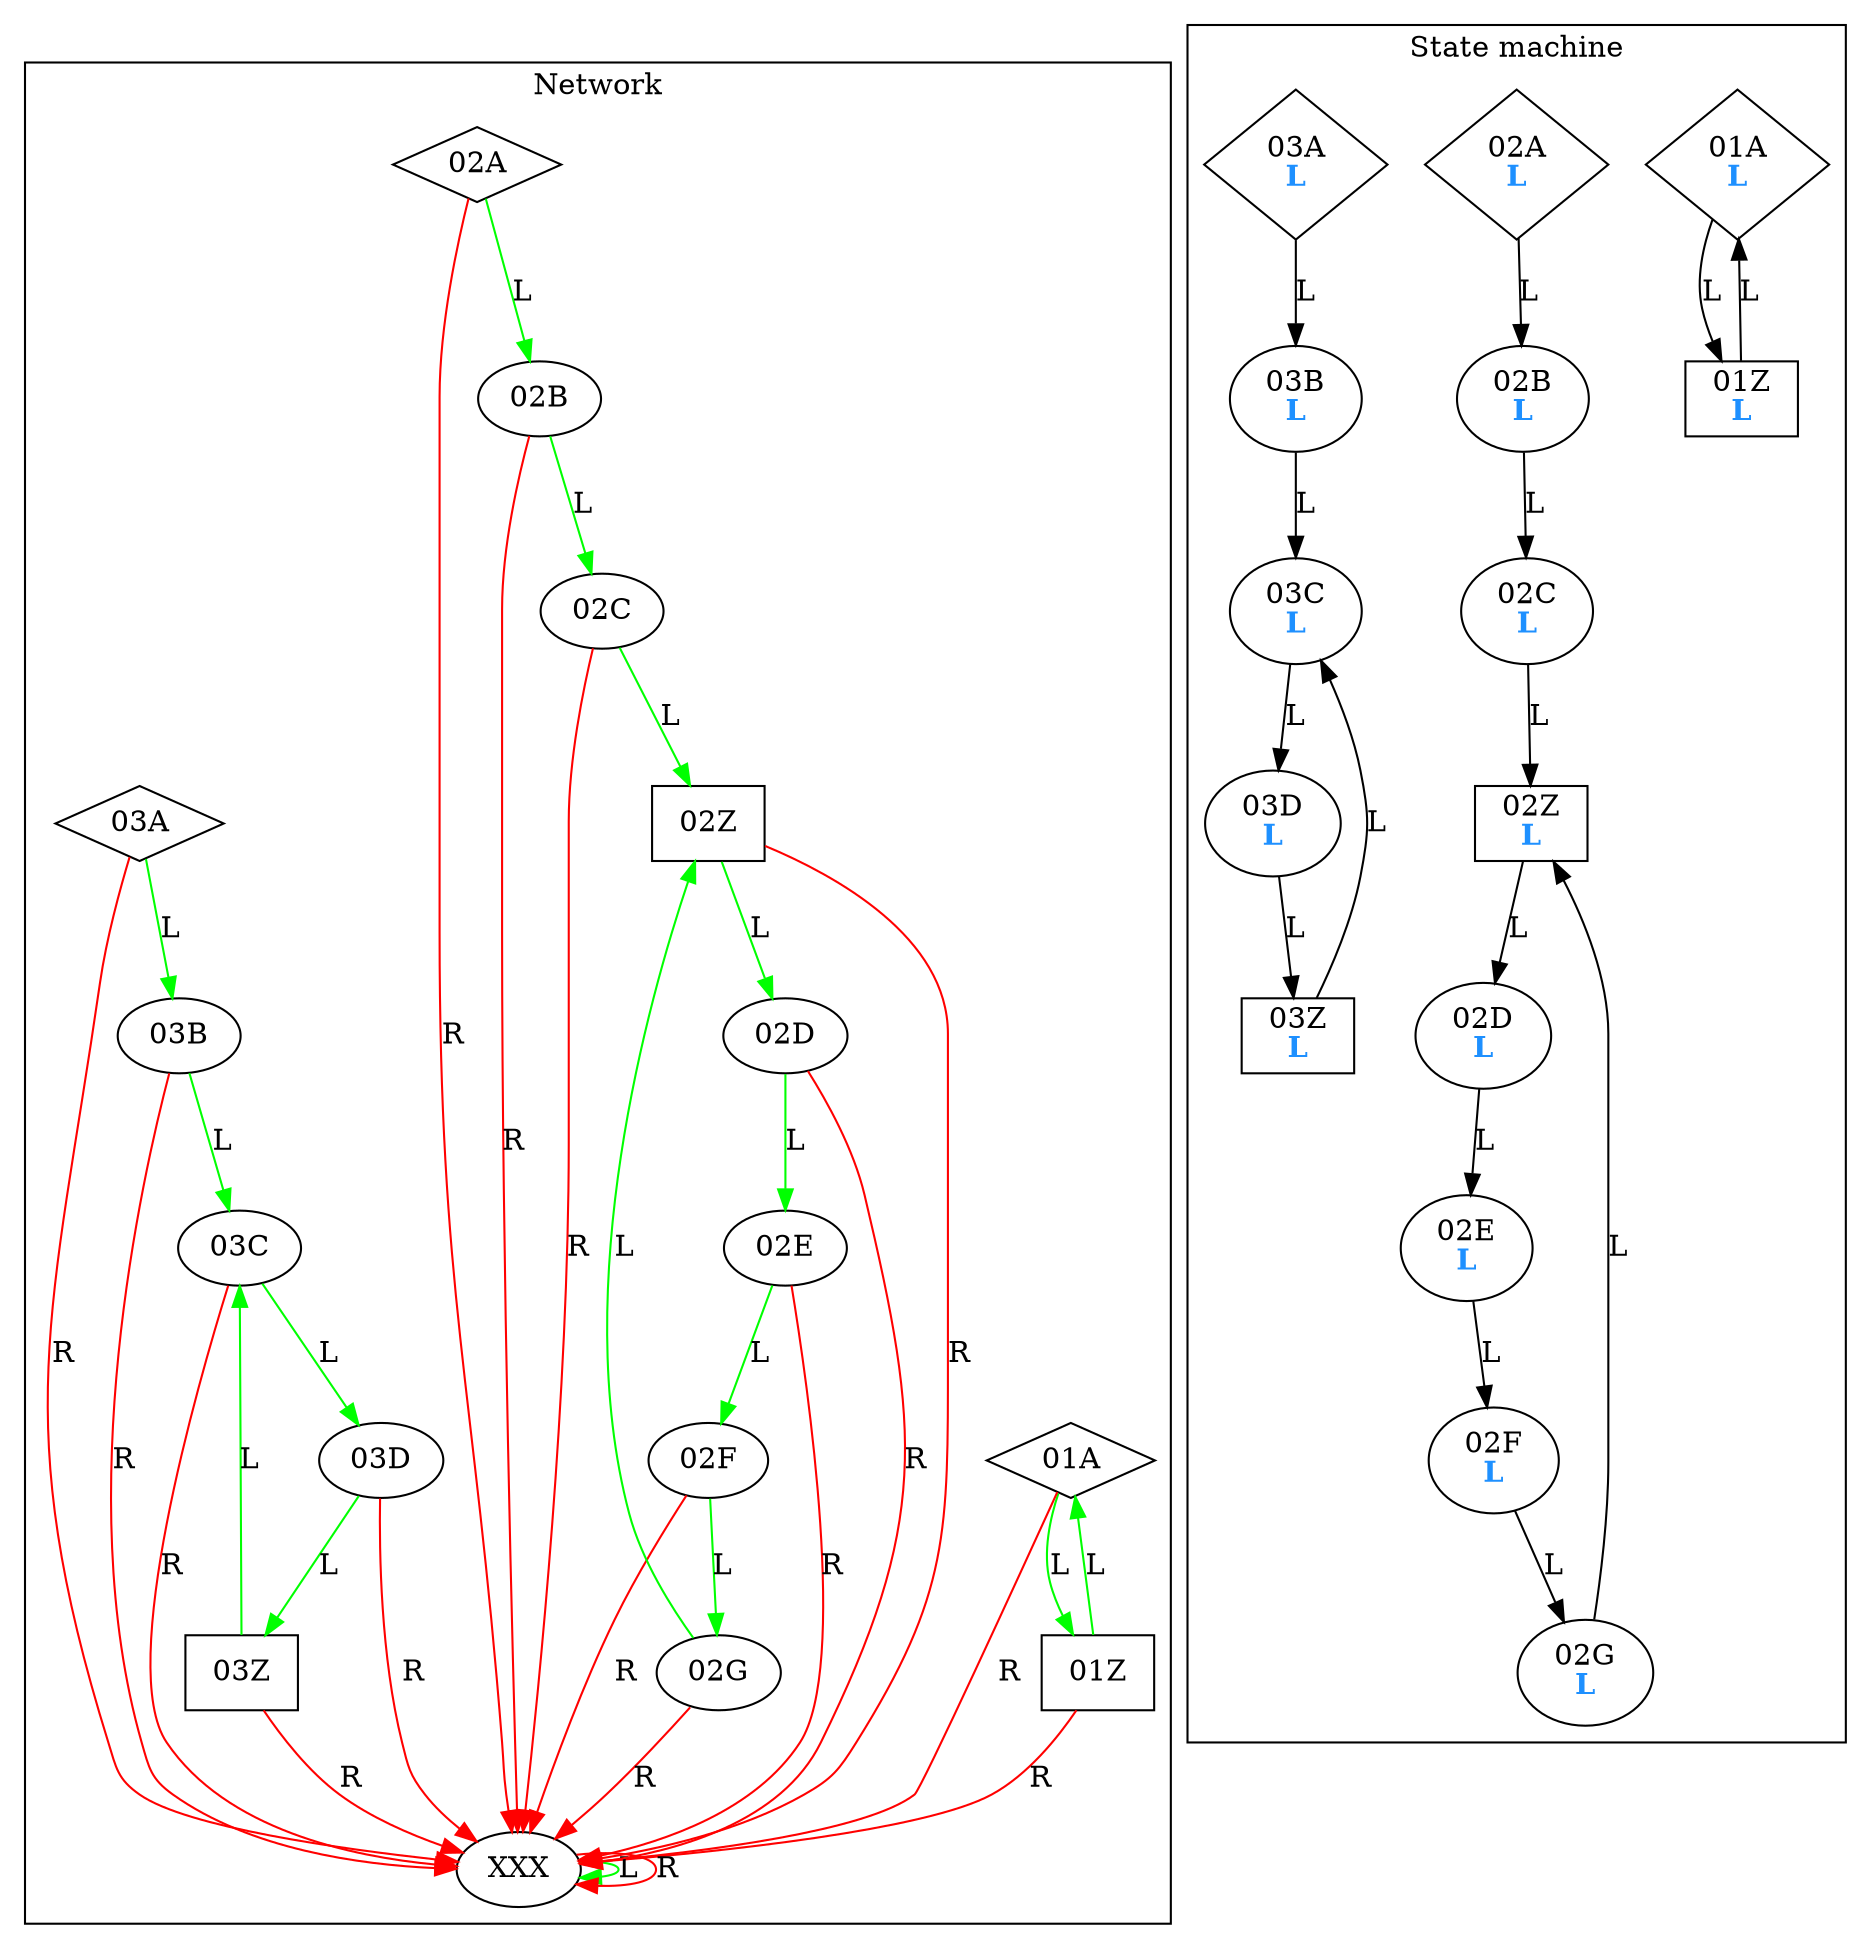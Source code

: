 digraph G {
	subgraph cluster {
	label = "Network"
	color=black
		_01A [label="01A",shape=diamond]
		_01A -> _01Z [color=green,label=L]
		_01A -> _XXX [color=red,label=R]
		_01Z [label="01Z",shape=rect]
		_01Z -> _01A [color=green,label=L]
		_01Z -> _XXX [color=red,label=R]
		_02A [label="02A",shape=diamond]
		_02A -> _02B [color=green,label=L]
		_02A -> _XXX [color=red,label=R]
		_02B [label="02B",shape=ellipse]
		_02B -> _02C [color=green,label=L]
		_02B -> _XXX [color=red,label=R]
		_02C [label="02C",shape=ellipse]
		_02C -> _02Z [color=green,label=L]
		_02C -> _XXX [color=red,label=R]
		_02Z [label="02Z",shape=rect]
		_02Z -> _02D [color=green,label=L]
		_02Z -> _XXX [color=red,label=R]
		_02D [label="02D",shape=ellipse]
		_02D -> _02E [color=green,label=L]
		_02D -> _XXX [color=red,label=R]
		_02E [label="02E",shape=ellipse]
		_02E -> _02F [color=green,label=L]
		_02E -> _XXX [color=red,label=R]
		_02F [label="02F",shape=ellipse]
		_02F -> _02G [color=green,label=L]
		_02F -> _XXX [color=red,label=R]
		_02G [label="02G",shape=ellipse]
		_02G -> _02Z [color=green,label=L]
		_02G -> _XXX [color=red,label=R]
		_03A [label="03A",shape=diamond]
		_03A -> _03B [color=green,label=L]
		_03A -> _XXX [color=red,label=R]
		_03B [label="03B",shape=ellipse]
		_03B -> _03C [color=green,label=L]
		_03B -> _XXX [color=red,label=R]
		_03C [label="03C",shape=ellipse]
		_03C -> _03D [color=green,label=L]
		_03C -> _XXX [color=red,label=R]
		_03D [label="03D",shape=ellipse]
		_03D -> _03Z [color=green,label=L]
		_03D -> _XXX [color=red,label=R]
		_03Z [label="03Z",shape=rect]
		_03Z -> _03C [color=green,label=L]
		_03Z -> _XXX [color=red,label=R]
		_XXX [label="XXX",shape=ellipse]
		_XXX -> _XXX [color=green,label=L]
		_XXX -> _XXX [color=red,label=R]
	}

	subgraph cluster_states {
		label = "State machine"
		color = black
		_walk_01A_0 [shape=diamond,label=<01A<br/><font color="dodgerblue"><b>L</b></font>>]
		_walk_01A_0 -> _walk_01Z_0 [label=L]
		_walk_01Z_0 [shape=rect,label=<01Z<br/><font color="dodgerblue"><b>L</b></font>>]
		_walk_01Z_0 -> _walk_01A_0 [label=L]
		_walk_02A_0 [shape=diamond,label=<02A<br/><font color="dodgerblue"><b>L</b></font>>]
		_walk_02A_0 -> _walk_02B_0 [label=L]
		_walk_02B_0 [shape=ellipse,label=<02B<br/><font color="dodgerblue"><b>L</b></font>>]
		_walk_02B_0 -> _walk_02C_0 [label=L]
		_walk_02C_0 [shape=ellipse,label=<02C<br/><font color="dodgerblue"><b>L</b></font>>]
		_walk_02C_0 -> _walk_02Z_0 [label=L]
		_walk_02Z_0 [shape=rect,label=<02Z<br/><font color="dodgerblue"><b>L</b></font>>]
		_walk_02Z_0 -> _walk_02D_0 [label=L]
		_walk_02D_0 [shape=ellipse,label=<02D<br/><font color="dodgerblue"><b>L</b></font>>]
		_walk_02D_0 -> _walk_02E_0 [label=L]
		_walk_02E_0 [shape=ellipse,label=<02E<br/><font color="dodgerblue"><b>L</b></font>>]
		_walk_02E_0 -> _walk_02F_0 [label=L]
		_walk_02F_0 [shape=ellipse,label=<02F<br/><font color="dodgerblue"><b>L</b></font>>]
		_walk_02F_0 -> _walk_02G_0 [label=L]
		_walk_02G_0 [shape=ellipse,label=<02G<br/><font color="dodgerblue"><b>L</b></font>>]
		_walk_02G_0 -> _walk_02Z_0 [label=L]
		_walk_03A_0 [shape=diamond,label=<03A<br/><font color="dodgerblue"><b>L</b></font>>]
		_walk_03A_0 -> _walk_03B_0 [label=L]
		_walk_03B_0 [shape=ellipse,label=<03B<br/><font color="dodgerblue"><b>L</b></font>>]
		_walk_03B_0 -> _walk_03C_0 [label=L]
		_walk_03C_0 [shape=ellipse,label=<03C<br/><font color="dodgerblue"><b>L</b></font>>]
		_walk_03C_0 -> _walk_03D_0 [label=L]
		_walk_03D_0 [shape=ellipse,label=<03D<br/><font color="dodgerblue"><b>L</b></font>>]
		_walk_03D_0 -> _walk_03Z_0 [label=L]
		_walk_03Z_0 [shape=rect,label=<03Z<br/><font color="dodgerblue"><b>L</b></font>>]
		_walk_03Z_0 -> _walk_03C_0 [label=L]
	}
}
